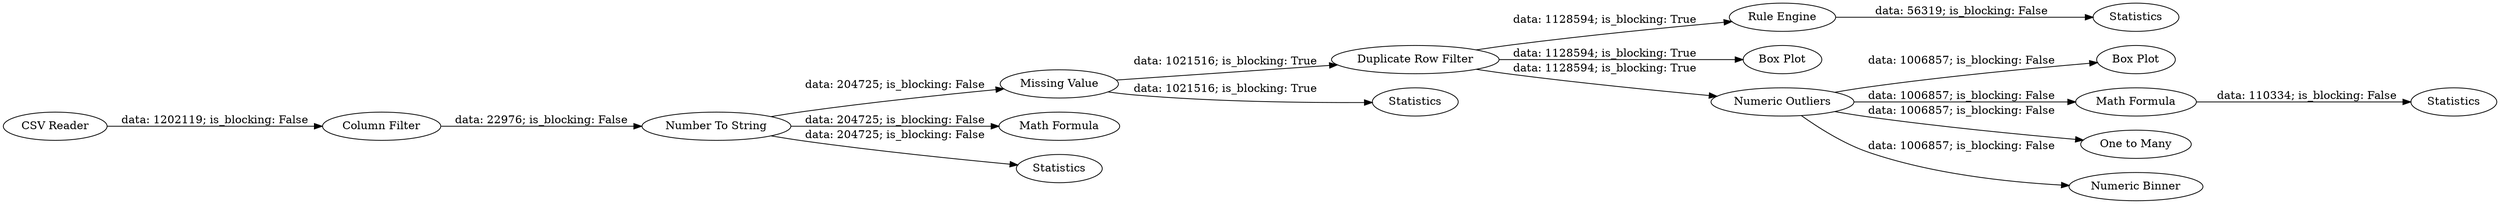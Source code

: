 digraph {
	"3729949858095091593_14" [label="Box Plot"]
	"3729949858095091593_17" [label="Math Formula"]
	"3729949858095091593_4" [label="Missing Value"]
	"3729949858095091593_1" [label="CSV Reader"]
	"3729949858095091593_8" [label="Math Formula"]
	"3729949858095091593_15" [label="Rule Engine"]
	"3729949858095091593_10" [label="Duplicate Row Filter"]
	"3729949858095091593_7" [label="Box Plot"]
	"3729949858095091593_6" [label=Statistics]
	"3729949858095091593_19" [label="One to Many"]
	"3729949858095091593_20" [label="Numeric Binner"]
	"3729949858095091593_5" [label="Number To String"]
	"3729949858095091593_9" [label=Statistics]
	"3729949858095091593_16" [label=Statistics]
	"3729949858095091593_18" [label=Statistics]
	"3729949858095091593_13" [label="Numeric Outliers"]
	"3729949858095091593_3" [label="Column Filter"]
	"3729949858095091593_5" -> "3729949858095091593_6" [label="data: 204725; is_blocking: False"]
	"3729949858095091593_4" -> "3729949858095091593_10" [label="data: 1021516; is_blocking: True"]
	"3729949858095091593_17" -> "3729949858095091593_18" [label="data: 110334; is_blocking: False"]
	"3729949858095091593_10" -> "3729949858095091593_15" [label="data: 1128594; is_blocking: True"]
	"3729949858095091593_13" -> "3729949858095091593_14" [label="data: 1006857; is_blocking: False"]
	"3729949858095091593_3" -> "3729949858095091593_5" [label="data: 22976; is_blocking: False"]
	"3729949858095091593_10" -> "3729949858095091593_13" [label="data: 1128594; is_blocking: True"]
	"3729949858095091593_1" -> "3729949858095091593_3" [label="data: 1202119; is_blocking: False"]
	"3729949858095091593_5" -> "3729949858095091593_4" [label="data: 204725; is_blocking: False"]
	"3729949858095091593_13" -> "3729949858095091593_20" [label="data: 1006857; is_blocking: False"]
	"3729949858095091593_10" -> "3729949858095091593_7" [label="data: 1128594; is_blocking: True"]
	"3729949858095091593_13" -> "3729949858095091593_17" [label="data: 1006857; is_blocking: False"]
	"3729949858095091593_5" -> "3729949858095091593_8" [label="data: 204725; is_blocking: False"]
	"3729949858095091593_13" -> "3729949858095091593_19" [label="data: 1006857; is_blocking: False"]
	"3729949858095091593_15" -> "3729949858095091593_16" [label="data: 56319; is_blocking: False"]
	"3729949858095091593_4" -> "3729949858095091593_9" [label="data: 1021516; is_blocking: True"]
	rankdir=LR
}
